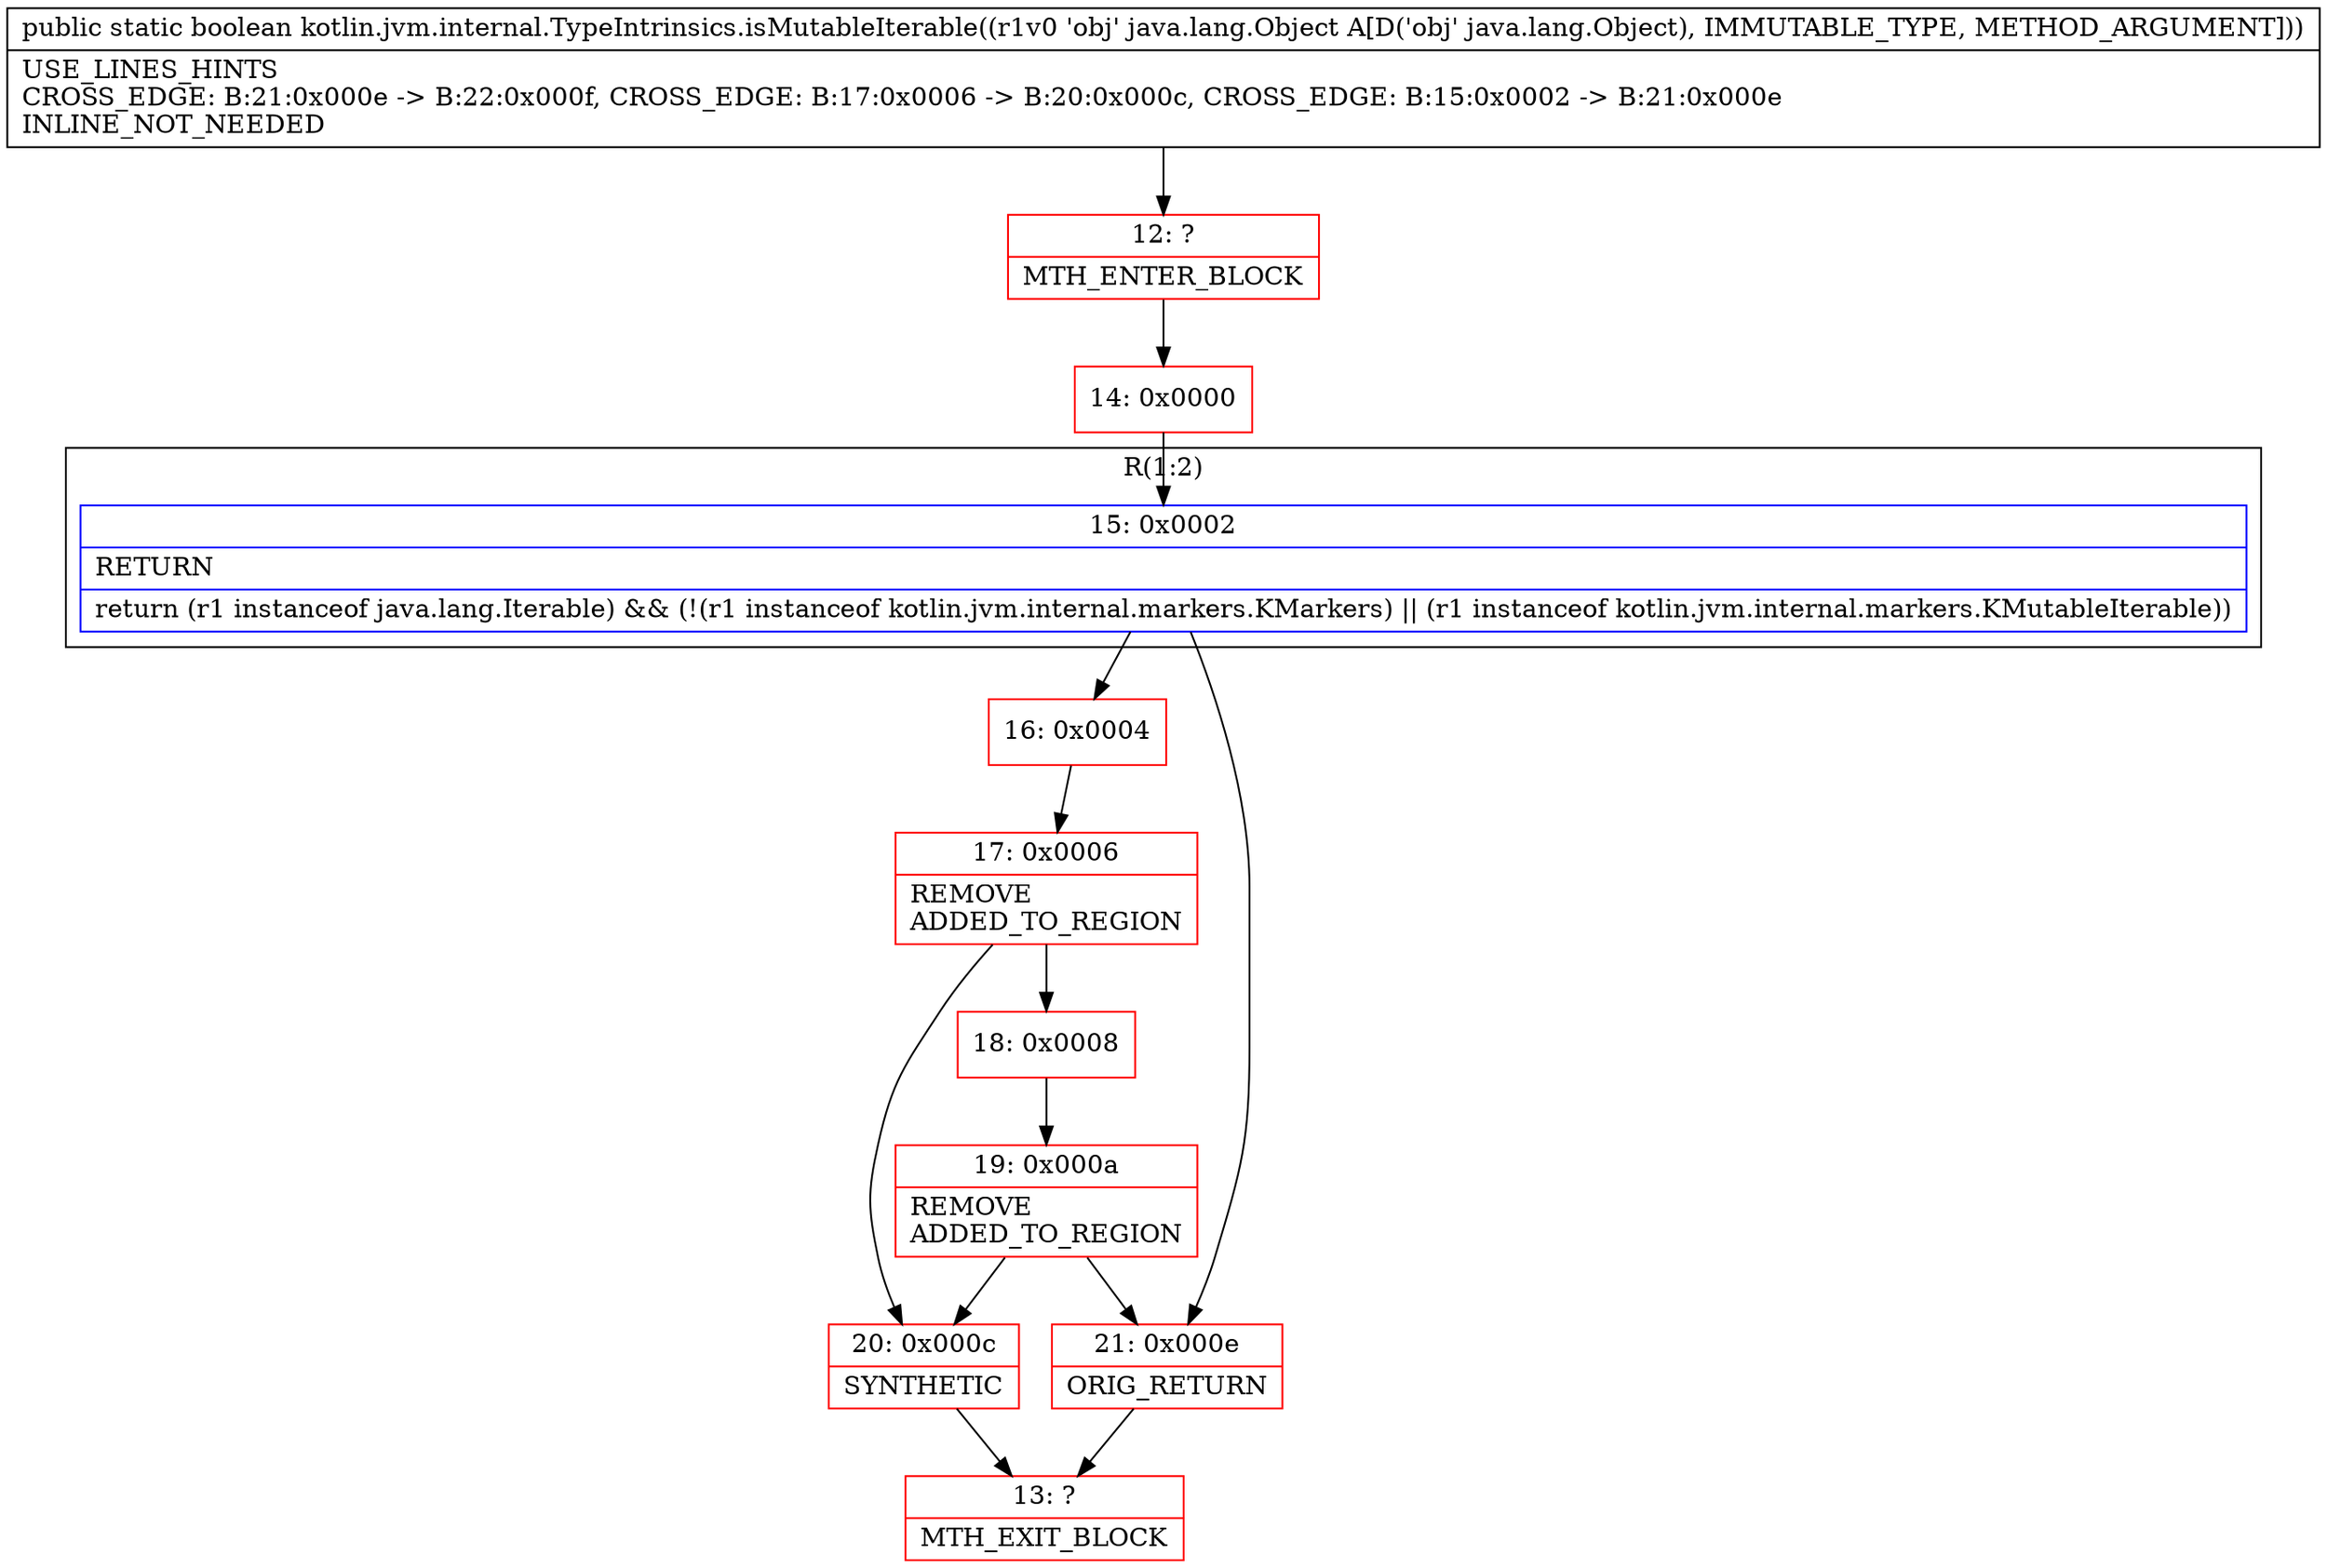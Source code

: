 digraph "CFG forkotlin.jvm.internal.TypeIntrinsics.isMutableIterable(Ljava\/lang\/Object;)Z" {
subgraph cluster_Region_1947894819 {
label = "R(1:2)";
node [shape=record,color=blue];
Node_15 [shape=record,label="{15\:\ 0x0002|RETURN\l|return (r1 instanceof java.lang.Iterable) && (!(r1 instanceof kotlin.jvm.internal.markers.KMarkers) \|\| (r1 instanceof kotlin.jvm.internal.markers.KMutableIterable))\l}"];
}
Node_12 [shape=record,color=red,label="{12\:\ ?|MTH_ENTER_BLOCK\l}"];
Node_14 [shape=record,color=red,label="{14\:\ 0x0000}"];
Node_16 [shape=record,color=red,label="{16\:\ 0x0004}"];
Node_17 [shape=record,color=red,label="{17\:\ 0x0006|REMOVE\lADDED_TO_REGION\l}"];
Node_18 [shape=record,color=red,label="{18\:\ 0x0008}"];
Node_19 [shape=record,color=red,label="{19\:\ 0x000a|REMOVE\lADDED_TO_REGION\l}"];
Node_20 [shape=record,color=red,label="{20\:\ 0x000c|SYNTHETIC\l}"];
Node_13 [shape=record,color=red,label="{13\:\ ?|MTH_EXIT_BLOCK\l}"];
Node_21 [shape=record,color=red,label="{21\:\ 0x000e|ORIG_RETURN\l}"];
MethodNode[shape=record,label="{public static boolean kotlin.jvm.internal.TypeIntrinsics.isMutableIterable((r1v0 'obj' java.lang.Object A[D('obj' java.lang.Object), IMMUTABLE_TYPE, METHOD_ARGUMENT]))  | USE_LINES_HINTS\lCROSS_EDGE: B:21:0x000e \-\> B:22:0x000f, CROSS_EDGE: B:17:0x0006 \-\> B:20:0x000c, CROSS_EDGE: B:15:0x0002 \-\> B:21:0x000e\lINLINE_NOT_NEEDED\l}"];
MethodNode -> Node_12;Node_15 -> Node_16;
Node_15 -> Node_21;
Node_12 -> Node_14;
Node_14 -> Node_15;
Node_16 -> Node_17;
Node_17 -> Node_18;
Node_17 -> Node_20;
Node_18 -> Node_19;
Node_19 -> Node_20;
Node_19 -> Node_21;
Node_20 -> Node_13;
Node_21 -> Node_13;
}

